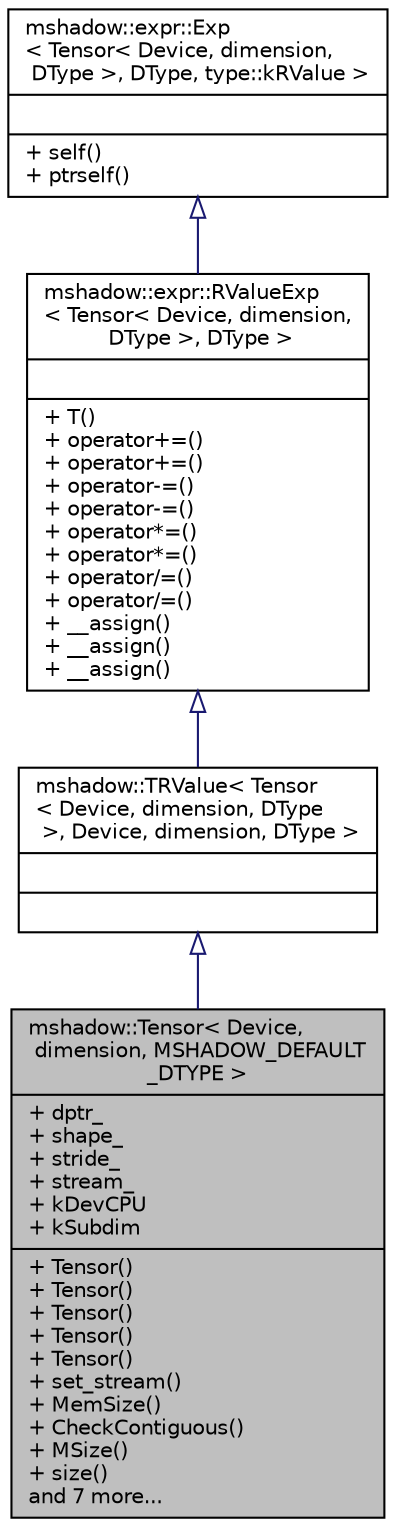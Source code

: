 digraph "mshadow::Tensor&lt; Device, dimension, MSHADOW_DEFAULT_DTYPE &gt;"
{
 // LATEX_PDF_SIZE
  edge [fontname="Helvetica",fontsize="10",labelfontname="Helvetica",labelfontsize="10"];
  node [fontname="Helvetica",fontsize="10",shape=record];
  Node1 [label="{mshadow::Tensor\< Device,\l dimension, MSHADOW_DEFAULT\l_DTYPE \>\n|+ dptr_\l+ shape_\l+ stride_\l+ stream_\l+ kDevCPU\l+ kSubdim\l|+ Tensor()\l+ Tensor()\l+ Tensor()\l+ Tensor()\l+ Tensor()\l+ set_stream()\l+ MemSize()\l+ CheckContiguous()\l+ MSize()\l+ size()\land 7 more...\l}",height=0.2,width=0.4,color="black", fillcolor="grey75", style="filled", fontcolor="black",tooltip="general tensor"];
  Node2 -> Node1 [dir="back",color="midnightblue",fontsize="10",style="solid",arrowtail="onormal",fontname="Helvetica"];
  Node2 [label="{mshadow::TRValue\< Tensor\l\< Device, dimension, DType\l \>, Device, dimension, DType \>\n||}",height=0.2,width=0.4,color="black", fillcolor="white", style="filled",URL="$structmshadow_1_1TRValue.html",tooltip=" "];
  Node3 -> Node2 [dir="back",color="midnightblue",fontsize="10",style="solid",arrowtail="onormal",fontname="Helvetica"];
  Node3 [label="{mshadow::expr::RValueExp\l\< Tensor\< Device, dimension,\l DType \>, DType \>\n||+ T()\l+ operator+=()\l+ operator+=()\l+ operator-=()\l+ operator-=()\l+ operator*=()\l+ operator*=()\l+ operator/=()\l+ operator/=()\l+ __assign()\l+ __assign()\l+ __assign()\l}",height=0.2,width=0.4,color="black", fillcolor="white", style="filled",URL="$classmshadow_1_1expr_1_1RValueExp.html",tooltip=" "];
  Node4 -> Node3 [dir="back",color="midnightblue",fontsize="10",style="solid",arrowtail="onormal",fontname="Helvetica"];
  Node4 [label="{mshadow::expr::Exp\l\< Tensor\< Device, dimension,\l DType \>, DType, type::kRValue \>\n||+ self()\l+ ptrself()\l}",height=0.2,width=0.4,color="black", fillcolor="white", style="filled",URL="$structmshadow_1_1expr_1_1Exp.html",tooltip=" "];
}
